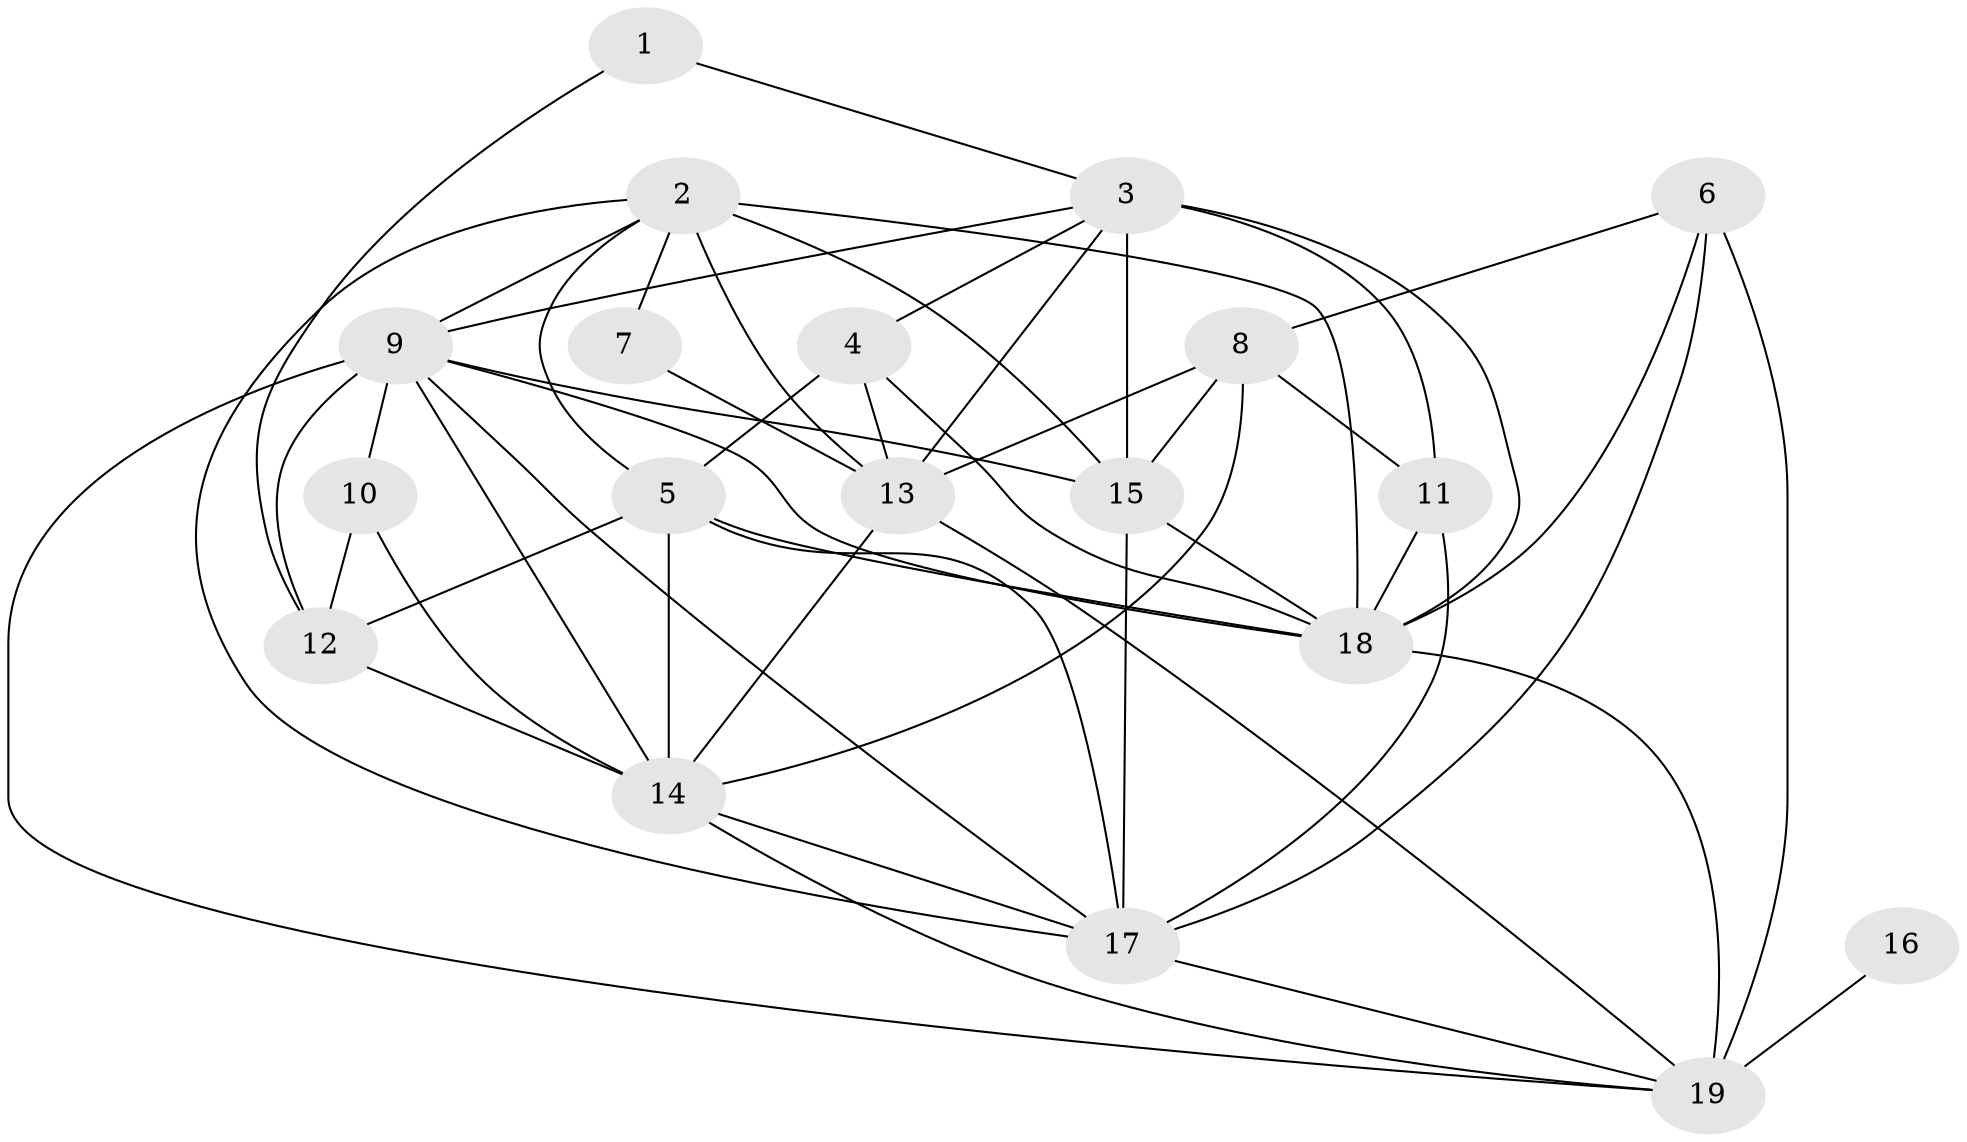 // original degree distribution, {3: 0.24561403508771928, 5: 0.22807017543859648, 2: 0.17543859649122806, 4: 0.21052631578947367, 8: 0.03508771929824561, 6: 0.08771929824561403, 7: 0.017543859649122806}
// Generated by graph-tools (version 1.1) at 2025/37/03/04/25 23:37:14]
// undirected, 19 vertices, 52 edges
graph export_dot {
  node [color=gray90,style=filled];
  1;
  2;
  3;
  4;
  5;
  6;
  7;
  8;
  9;
  10;
  11;
  12;
  13;
  14;
  15;
  16;
  17;
  18;
  19;
  1 -- 3 [weight=1.0];
  1 -- 12 [weight=1.0];
  2 -- 5 [weight=1.0];
  2 -- 7 [weight=1.0];
  2 -- 9 [weight=1.0];
  2 -- 13 [weight=1.0];
  2 -- 15 [weight=1.0];
  2 -- 17 [weight=1.0];
  2 -- 18 [weight=2.0];
  3 -- 4 [weight=1.0];
  3 -- 9 [weight=1.0];
  3 -- 11 [weight=1.0];
  3 -- 13 [weight=1.0];
  3 -- 15 [weight=2.0];
  3 -- 18 [weight=3.0];
  4 -- 5 [weight=1.0];
  4 -- 13 [weight=1.0];
  4 -- 18 [weight=2.0];
  5 -- 12 [weight=1.0];
  5 -- 14 [weight=1.0];
  5 -- 17 [weight=1.0];
  5 -- 18 [weight=1.0];
  6 -- 8 [weight=1.0];
  6 -- 17 [weight=1.0];
  6 -- 18 [weight=1.0];
  6 -- 19 [weight=2.0];
  7 -- 13 [weight=1.0];
  8 -- 11 [weight=1.0];
  8 -- 13 [weight=1.0];
  8 -- 14 [weight=2.0];
  8 -- 15 [weight=1.0];
  9 -- 10 [weight=1.0];
  9 -- 12 [weight=1.0];
  9 -- 14 [weight=1.0];
  9 -- 15 [weight=1.0];
  9 -- 17 [weight=1.0];
  9 -- 18 [weight=1.0];
  9 -- 19 [weight=1.0];
  10 -- 12 [weight=1.0];
  10 -- 14 [weight=2.0];
  11 -- 17 [weight=1.0];
  11 -- 18 [weight=2.0];
  12 -- 14 [weight=3.0];
  13 -- 14 [weight=1.0];
  13 -- 19 [weight=1.0];
  14 -- 17 [weight=2.0];
  14 -- 19 [weight=1.0];
  15 -- 17 [weight=1.0];
  15 -- 18 [weight=1.0];
  16 -- 19 [weight=3.0];
  17 -- 19 [weight=2.0];
  18 -- 19 [weight=1.0];
}
